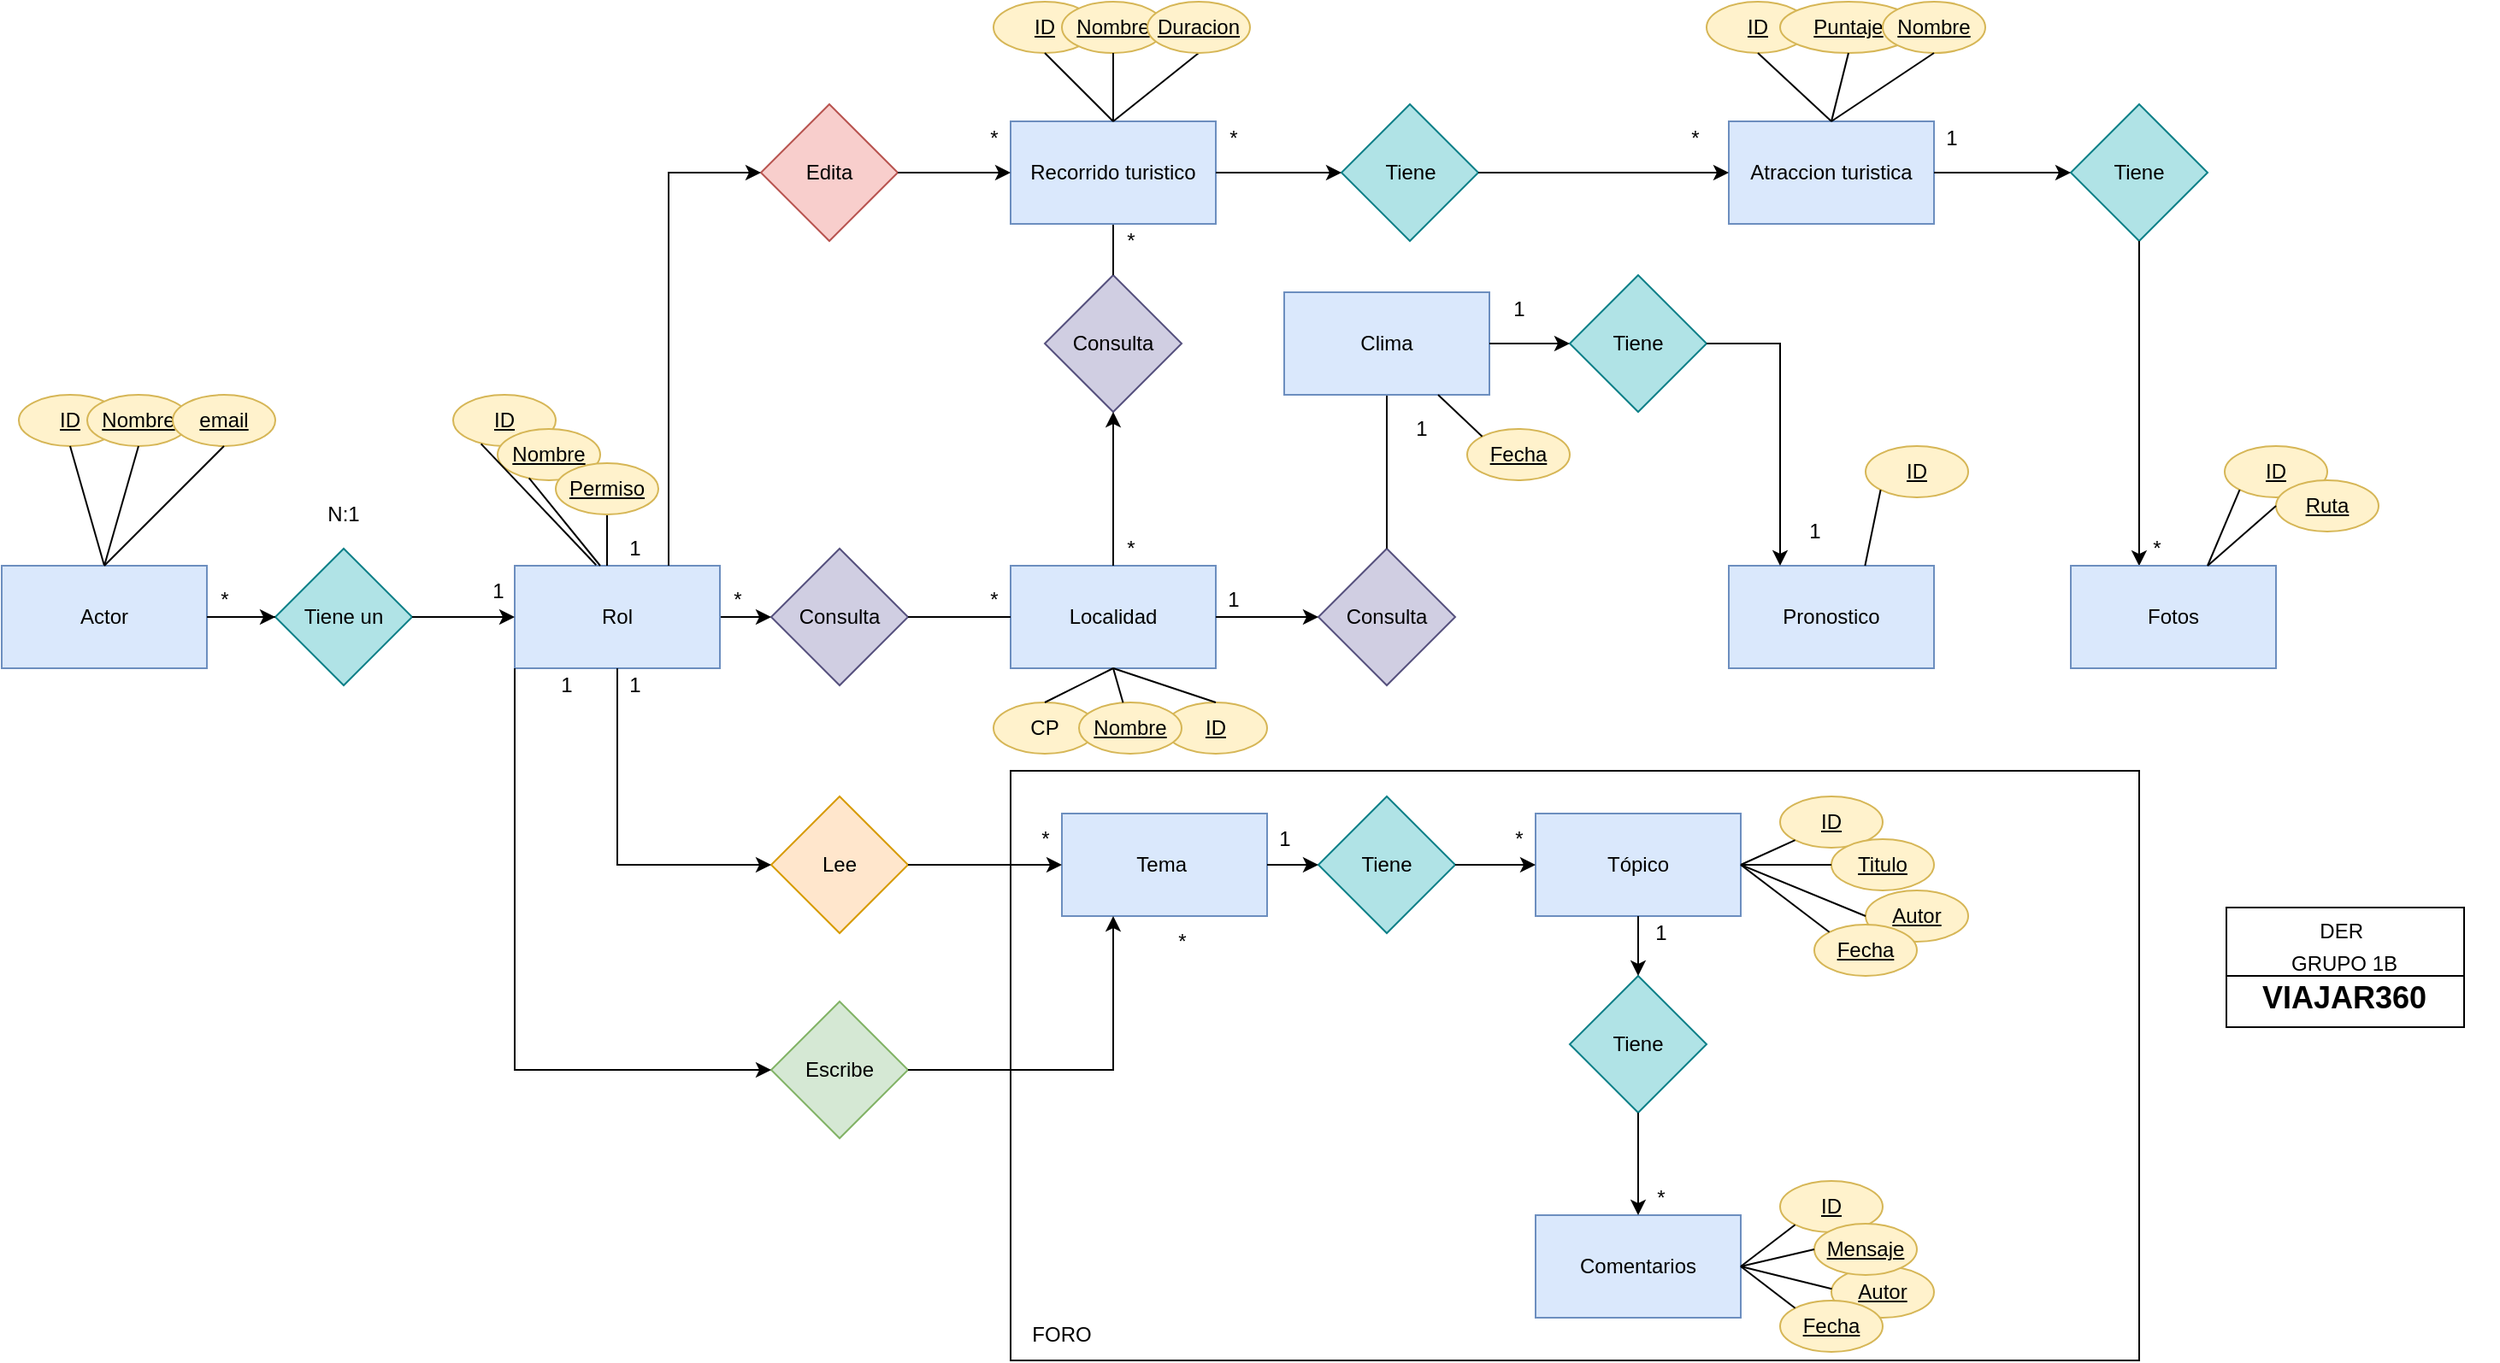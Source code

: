 <mxfile version="14.2.4" type="device"><diagram id="86EcQ5BP9vxSRsthsV8x" name="Page-1"><mxGraphModel dx="2374" dy="1134" grid="1" gridSize="10" guides="1" tooltips="1" connect="1" arrows="1" fold="1" page="1" pageScale="1" pageWidth="827" pageHeight="1169" math="0" shadow="0"><root><mxCell id="0"/><mxCell id="1" parent="0"/><mxCell id="mu56oPrA9GOBE_GaLdoB-29" value="CP" style="ellipse;whiteSpace=wrap;html=1;fillColor=#fff2cc;strokeColor=#d6b656;" vertex="1" parent="1"><mxGeometry x="610" y="470" width="60" height="30" as="geometry"/></mxCell><mxCell id="CW9kjy_8tyR05ECF4ScM-4" value="Localidad" style="rounded=0;whiteSpace=wrap;html=1;fillColor=#dae8fc;strokeColor=#6c8ebf;" parent="1" vertex="1"><mxGeometry x="620" y="390" width="120" height="60" as="geometry"/></mxCell><mxCell id="3Yz3_kqwqckPV9ul7JrI-4" value="Consulta" style="rhombus;whiteSpace=wrap;html=1;fillColor=#d0cee2;strokeColor=#56517e;" parent="1" vertex="1"><mxGeometry x="480" y="380" width="80" height="80" as="geometry"/></mxCell><mxCell id="3Yz3_kqwqckPV9ul7JrI-11" value="Consulta" style="rhombus;whiteSpace=wrap;html=1;fillColor=#d0cee2;strokeColor=#56517e;" parent="1" vertex="1"><mxGeometry x="640" y="220" width="80" height="80" as="geometry"/></mxCell><mxCell id="3Yz3_kqwqckPV9ul7JrI-62" style="edgeStyle=orthogonalEdgeStyle;rounded=0;orthogonalLoop=1;jettySize=auto;html=1;exitX=0.5;exitY=0;exitDx=0;exitDy=0;entryX=0.5;entryY=1;entryDx=0;entryDy=0;" parent="1" source="CW9kjy_8tyR05ECF4ScM-4" target="3Yz3_kqwqckPV9ul7JrI-11" edge="1"><mxGeometry x="30" y="120" as="geometry"/></mxCell><mxCell id="3Yz3_kqwqckPV9ul7JrI-12" value="Consulta" style="rhombus;whiteSpace=wrap;html=1;fillColor=#d0cee2;strokeColor=#56517e;" parent="1" vertex="1"><mxGeometry x="800" y="380" width="80" height="80" as="geometry"/></mxCell><mxCell id="3Yz3_kqwqckPV9ul7JrI-18" value="" style="endArrow=none;html=1;entryX=0.5;entryY=1;entryDx=0;entryDy=0;exitX=0.5;exitY=0;exitDx=0;exitDy=0;" parent="1" source="3Yz3_kqwqckPV9ul7JrI-11" target="Ur3DEaM6I8VgG-aV_CgL-1" edge="1"><mxGeometry x="30" y="120" width="50" height="50" as="geometry"><mxPoint x="550" y="250" as="sourcePoint"/><mxPoint x="600" y="200" as="targetPoint"/></mxGeometry></mxCell><mxCell id="3Yz3_kqwqckPV9ul7JrI-19" value="" style="endArrow=none;html=1;entryX=0.5;entryY=1;entryDx=0;entryDy=0;exitX=0.5;exitY=0;exitDx=0;exitDy=0;" parent="1" source="3Yz3_kqwqckPV9ul7JrI-12" target="CW9kjy_8tyR05ECF4ScM-2" edge="1"><mxGeometry x="30" y="120" width="50" height="50" as="geometry"><mxPoint x="790" y="270" as="sourcePoint"/><mxPoint x="840" y="220" as="targetPoint"/></mxGeometry></mxCell><mxCell id="3Yz3_kqwqckPV9ul7JrI-61" style="edgeStyle=orthogonalEdgeStyle;rounded=0;orthogonalLoop=1;jettySize=auto;html=1;exitX=1;exitY=0.5;exitDx=0;exitDy=0;entryX=0;entryY=0.5;entryDx=0;entryDy=0;" parent="1" source="CW9kjy_8tyR05ECF4ScM-4" target="3Yz3_kqwqckPV9ul7JrI-12" edge="1"><mxGeometry x="30" y="120" as="geometry"/></mxCell><mxCell id="3Yz3_kqwqckPV9ul7JrI-22" value="" style="endArrow=none;html=1;entryX=0;entryY=0.5;entryDx=0;entryDy=0;exitX=1;exitY=0.5;exitDx=0;exitDy=0;" parent="1" source="3Yz3_kqwqckPV9ul7JrI-4" target="CW9kjy_8tyR05ECF4ScM-4" edge="1"><mxGeometry x="30" y="120" width="50" height="50" as="geometry"><mxPoint x="580" y="370" as="sourcePoint"/><mxPoint x="630" y="320" as="targetPoint"/></mxGeometry></mxCell><mxCell id="3Yz3_kqwqckPV9ul7JrI-34" style="edgeStyle=orthogonalEdgeStyle;rounded=0;orthogonalLoop=1;jettySize=auto;html=1;entryX=0;entryY=0.5;entryDx=0;entryDy=0;" parent="1" source="3Yz3_kqwqckPV9ul7JrI-30" target="3Yz3_kqwqckPV9ul7JrI-4" edge="1"><mxGeometry x="30" y="120" as="geometry"/></mxCell><mxCell id="3Yz3_kqwqckPV9ul7JrI-36" value="Lee" style="rhombus;whiteSpace=wrap;html=1;fillColor=#ffe6cc;strokeColor=#d79b00;" parent="1" vertex="1"><mxGeometry x="480" y="525" width="80" height="80" as="geometry"/></mxCell><mxCell id="3Yz3_kqwqckPV9ul7JrI-39" value="Escribe" style="rhombus;whiteSpace=wrap;html=1;fillColor=#d5e8d4;strokeColor=#82b366;" parent="1" vertex="1"><mxGeometry x="480" y="645" width="80" height="80" as="geometry"/></mxCell><mxCell id="3Yz3_kqwqckPV9ul7JrI-43" value="Tiene" style="rhombus;whiteSpace=wrap;html=1;fillColor=#b0e3e6;strokeColor=#0e8088;" parent="1" vertex="1"><mxGeometry x="813.5" y="120" width="80" height="80" as="geometry"/></mxCell><mxCell id="3Yz3_kqwqckPV9ul7JrI-47" value="Tiene" style="rhombus;whiteSpace=wrap;html=1;fillColor=#b0e3e6;strokeColor=#0e8088;" parent="1" vertex="1"><mxGeometry x="947" y="220" width="80" height="80" as="geometry"/></mxCell><mxCell id="3Yz3_kqwqckPV9ul7JrI-51" value="Tiene" style="rhombus;whiteSpace=wrap;html=1;fillColor=#b0e3e6;strokeColor=#0e8088;" parent="1" vertex="1"><mxGeometry x="800" y="525" width="80" height="80" as="geometry"/></mxCell><mxCell id="3Yz3_kqwqckPV9ul7JrI-52" value="Tiene" style="rhombus;whiteSpace=wrap;html=1;fillColor=#b0e3e6;strokeColor=#0e8088;" parent="1" vertex="1"><mxGeometry x="947" y="630" width="80" height="80" as="geometry"/></mxCell><mxCell id="3Yz3_kqwqckPV9ul7JrI-59" value="&lt;u&gt;ID&lt;/u&gt;" style="ellipse;whiteSpace=wrap;html=1;fillColor=#fff2cc;strokeColor=#d6b656;" parent="1" vertex="1"><mxGeometry x="40" y="290" width="60" height="30" as="geometry"/></mxCell><mxCell id="3Yz3_kqwqckPV9ul7JrI-69" value="*" style="text;html=1;align=center;verticalAlign=middle;resizable=0;points=[];autosize=1;" parent="1" vertex="1"><mxGeometry x="600" y="400" width="20" height="20" as="geometry"/></mxCell><mxCell id="3Yz3_kqwqckPV9ul7JrI-79" value="1" style="text;html=1;align=center;verticalAlign=middle;resizable=0;points=[];autosize=1;" parent="1" vertex="1"><mxGeometry x="740" y="400" width="20" height="20" as="geometry"/></mxCell><mxCell id="3Yz3_kqwqckPV9ul7JrI-83" value="*" style="text;html=1;align=center;verticalAlign=middle;resizable=0;points=[];autosize=1;" parent="1" vertex="1"><mxGeometry x="680" y="370" width="20" height="20" as="geometry"/></mxCell><mxCell id="4lgMsZDVUdZ11g3GKiUv-1" value="Edita" style="rhombus;whiteSpace=wrap;html=1;fillColor=#f8cecc;strokeColor=#b85450;" parent="1" vertex="1"><mxGeometry x="474" y="120" width="80" height="80" as="geometry"/></mxCell><mxCell id="4lgMsZDVUdZ11g3GKiUv-6" value="Tiene" style="rhombus;whiteSpace=wrap;html=1;fillColor=#b0e3e6;strokeColor=#0e8088;" parent="1" vertex="1"><mxGeometry x="1240" y="120" width="80" height="80" as="geometry"/></mxCell><mxCell id="4lgMsZDVUdZ11g3GKiUv-9" style="edgeStyle=orthogonalEdgeStyle;rounded=0;orthogonalLoop=1;jettySize=auto;html=1;entryX=0.333;entryY=0.002;entryDx=0;entryDy=0;entryPerimeter=0;" parent="1" source="4lgMsZDVUdZ11g3GKiUv-6" target="4lgMsZDVUdZ11g3GKiUv-8" edge="1"><mxGeometry x="1410" y="250" as="geometry"><Array as="points"/></mxGeometry></mxCell><mxCell id="4lgMsZDVUdZ11g3GKiUv-18" value="" style="endArrow=none;html=1;exitX=0.5;exitY=0;exitDx=0;exitDy=0;entryX=0.5;entryY=1;entryDx=0;entryDy=0;" parent="1" source="CW9kjy_8tyR05ECF4ScM-3" target="3Yz3_kqwqckPV9ul7JrI-59" edge="1"><mxGeometry x="30" y="120" width="50" height="50" as="geometry"><mxPoint x="640" y="520" as="sourcePoint"/><mxPoint x="130" y="340" as="targetPoint"/></mxGeometry></mxCell><mxCell id="4lgMsZDVUdZ11g3GKiUv-22" value="" style="group" parent="1" vertex="1" connectable="0"><mxGeometry x="1010" y="130" width="170" height="60" as="geometry"/></mxCell><mxCell id="3Yz3_kqwqckPV9ul7JrI-42" value="Atraccion turistica" style="whiteSpace=wrap;html=1;fillColor=#dae8fc;strokeColor=#6c8ebf;" parent="4lgMsZDVUdZ11g3GKiUv-22" vertex="1"><mxGeometry x="30" width="120" height="60" as="geometry"/></mxCell><mxCell id="3Yz3_kqwqckPV9ul7JrI-80" value="*" style="text;html=1;align=center;verticalAlign=middle;resizable=0;points=[];autosize=1;" parent="4lgMsZDVUdZ11g3GKiUv-22" vertex="1"><mxGeometry width="20" height="20" as="geometry"/></mxCell><mxCell id="4lgMsZDVUdZ11g3GKiUv-10" value="1" style="text;html=1;align=center;verticalAlign=middle;resizable=0;points=[];autosize=1;" parent="4lgMsZDVUdZ11g3GKiUv-22" vertex="1"><mxGeometry x="150" width="20" height="20" as="geometry"/></mxCell><mxCell id="3Yz3_kqwqckPV9ul7JrI-45" style="edgeStyle=orthogonalEdgeStyle;rounded=0;orthogonalLoop=1;jettySize=auto;html=1;exitX=1;exitY=0.5;exitDx=0;exitDy=0;" parent="1" source="3Yz3_kqwqckPV9ul7JrI-43" target="3Yz3_kqwqckPV9ul7JrI-42" edge="1"><mxGeometry x="30" y="120" as="geometry"/></mxCell><mxCell id="4lgMsZDVUdZ11g3GKiUv-7" style="edgeStyle=orthogonalEdgeStyle;rounded=0;orthogonalLoop=1;jettySize=auto;html=1;exitX=1;exitY=0.5;exitDx=0;exitDy=0;" parent="1" source="3Yz3_kqwqckPV9ul7JrI-42" target="4lgMsZDVUdZ11g3GKiUv-6" edge="1"><mxGeometry x="30" y="120" as="geometry"/></mxCell><mxCell id="4lgMsZDVUdZ11g3GKiUv-23" value="" style="group" parent="1" vertex="1" connectable="0"><mxGeometry x="1240" y="360" width="120" height="90" as="geometry"/></mxCell><mxCell id="4lgMsZDVUdZ11g3GKiUv-8" value="Fotos" style="whiteSpace=wrap;html=1;fillColor=#dae8fc;strokeColor=#6c8ebf;" parent="4lgMsZDVUdZ11g3GKiUv-23" vertex="1"><mxGeometry y="30" width="120" height="60" as="geometry"/></mxCell><mxCell id="4lgMsZDVUdZ11g3GKiUv-11" value="*" style="text;html=1;align=center;verticalAlign=middle;resizable=0;points=[];autosize=1;" parent="4lgMsZDVUdZ11g3GKiUv-23" vertex="1"><mxGeometry x="40" y="10" width="20" height="20" as="geometry"/></mxCell><mxCell id="4lgMsZDVUdZ11g3GKiUv-24" value="" style="group" parent="1" vertex="1" connectable="0"><mxGeometry x="1040" y="360" width="120" height="90" as="geometry"/></mxCell><mxCell id="3Yz3_kqwqckPV9ul7JrI-46" value="Pronostico" style="whiteSpace=wrap;html=1;fillColor=#dae8fc;strokeColor=#6c8ebf;" parent="4lgMsZDVUdZ11g3GKiUv-24" vertex="1"><mxGeometry y="30" width="120" height="60" as="geometry"/></mxCell><mxCell id="3Yz3_kqwqckPV9ul7JrI-84" value="1" style="text;html=1;align=center;verticalAlign=middle;resizable=0;points=[];autosize=1;" parent="4lgMsZDVUdZ11g3GKiUv-24" vertex="1"><mxGeometry x="40" width="20" height="20" as="geometry"/></mxCell><mxCell id="3Yz3_kqwqckPV9ul7JrI-49" style="edgeStyle=orthogonalEdgeStyle;rounded=0;orthogonalLoop=1;jettySize=auto;html=1;exitX=1;exitY=0.5;exitDx=0;exitDy=0;" parent="1" source="3Yz3_kqwqckPV9ul7JrI-47" target="3Yz3_kqwqckPV9ul7JrI-46" edge="1"><mxGeometry x="30" y="120" as="geometry"><Array as="points"><mxPoint x="1070" y="260"/></Array></mxGeometry></mxCell><mxCell id="4lgMsZDVUdZ11g3GKiUv-25" value="" style="group" parent="1" vertex="1" connectable="0"><mxGeometry x="780" y="230" width="147" height="90" as="geometry"/></mxCell><mxCell id="CW9kjy_8tyR05ECF4ScM-2" value="Clima&lt;br&gt;" style="rounded=0;whiteSpace=wrap;html=1;fillColor=#dae8fc;strokeColor=#6c8ebf;" parent="4lgMsZDVUdZ11g3GKiUv-25" vertex="1"><mxGeometry width="120" height="60" as="geometry"/></mxCell><mxCell id="3Yz3_kqwqckPV9ul7JrI-78" value="1" style="text;html=1;align=center;verticalAlign=middle;resizable=0;points=[];autosize=1;" parent="4lgMsZDVUdZ11g3GKiUv-25" vertex="1"><mxGeometry x="70" y="70" width="20" height="20" as="geometry"/></mxCell><mxCell id="3Yz3_kqwqckPV9ul7JrI-85" value="1" style="text;html=1;align=center;verticalAlign=middle;resizable=0;points=[];autosize=1;" parent="4lgMsZDVUdZ11g3GKiUv-25" vertex="1"><mxGeometry x="127" width="20" height="20" as="geometry"/></mxCell><mxCell id="3Yz3_kqwqckPV9ul7JrI-48" style="edgeStyle=orthogonalEdgeStyle;rounded=0;orthogonalLoop=1;jettySize=auto;html=1;entryX=0;entryY=0.5;entryDx=0;entryDy=0;" parent="1" source="CW9kjy_8tyR05ECF4ScM-2" target="3Yz3_kqwqckPV9ul7JrI-47" edge="1"><mxGeometry x="30" y="120" as="geometry"/></mxCell><mxCell id="4lgMsZDVUdZ11g3GKiUv-26" value="" style="group" parent="1" vertex="1" connectable="0"><mxGeometry x="600" y="130" width="160" height="80" as="geometry"/></mxCell><mxCell id="Ur3DEaM6I8VgG-aV_CgL-1" value="Recorrido turistico" style="whiteSpace=wrap;html=1;fillColor=#dae8fc;strokeColor=#6c8ebf;" parent="4lgMsZDVUdZ11g3GKiUv-26" vertex="1"><mxGeometry x="20" width="120" height="60" as="geometry"/></mxCell><mxCell id="3Yz3_kqwqckPV9ul7JrI-81" value="*" style="text;html=1;align=center;verticalAlign=middle;resizable=0;points=[];autosize=1;" parent="4lgMsZDVUdZ11g3GKiUv-26" vertex="1"><mxGeometry x="140" width="20" height="20" as="geometry"/></mxCell><mxCell id="3Yz3_kqwqckPV9ul7JrI-82" value="*" style="text;html=1;align=center;verticalAlign=middle;resizable=0;points=[];autosize=1;" parent="4lgMsZDVUdZ11g3GKiUv-26" vertex="1"><mxGeometry x="80" y="60" width="20" height="20" as="geometry"/></mxCell><mxCell id="4lgMsZDVUdZ11g3GKiUv-5" value="*" style="text;html=1;align=center;verticalAlign=middle;resizable=0;points=[];autosize=1;" parent="4lgMsZDVUdZ11g3GKiUv-26" vertex="1"><mxGeometry width="20" height="20" as="geometry"/></mxCell><mxCell id="3Yz3_kqwqckPV9ul7JrI-44" style="edgeStyle=orthogonalEdgeStyle;rounded=0;orthogonalLoop=1;jettySize=auto;html=1;exitX=1;exitY=0.5;exitDx=0;exitDy=0;entryX=0;entryY=0.5;entryDx=0;entryDy=0;" parent="1" source="Ur3DEaM6I8VgG-aV_CgL-1" target="3Yz3_kqwqckPV9ul7JrI-43" edge="1"><mxGeometry x="30" y="120" as="geometry"/></mxCell><mxCell id="4lgMsZDVUdZ11g3GKiUv-3" style="edgeStyle=orthogonalEdgeStyle;rounded=0;orthogonalLoop=1;jettySize=auto;html=1;exitX=1;exitY=0.5;exitDx=0;exitDy=0;entryX=0;entryY=0.5;entryDx=0;entryDy=0;" parent="1" source="4lgMsZDVUdZ11g3GKiUv-1" target="Ur3DEaM6I8VgG-aV_CgL-1" edge="1"><mxGeometry x="30" y="120" as="geometry"/></mxCell><mxCell id="4lgMsZDVUdZ11g3GKiUv-27" value="" style="group" parent="1" vertex="1" connectable="0"><mxGeometry x="630" y="535" width="650" height="320" as="geometry"/></mxCell><mxCell id="mu56oPrA9GOBE_GaLdoB-26" value="" style="rounded=0;whiteSpace=wrap;html=1;fillColor=none;shadow=0;" vertex="1" parent="4lgMsZDVUdZ11g3GKiUv-27"><mxGeometry x="-10" y="-25" width="660" height="345" as="geometry"/></mxCell><mxCell id="3Yz3_kqwqckPV9ul7JrI-35" value="Tema&amp;nbsp;" style="whiteSpace=wrap;html=1;fillColor=#dae8fc;strokeColor=#6c8ebf;" parent="4lgMsZDVUdZ11g3GKiUv-27" vertex="1"><mxGeometry x="20" width="120" height="60" as="geometry"/></mxCell><mxCell id="3Yz3_kqwqckPV9ul7JrI-72" value="*" style="text;html=1;align=center;verticalAlign=middle;resizable=0;points=[];autosize=1;" parent="4lgMsZDVUdZ11g3GKiUv-27" vertex="1"><mxGeometry x="80" y="65" width="20" height="20" as="geometry"/></mxCell><mxCell id="3Yz3_kqwqckPV9ul7JrI-73" value="*" style="text;html=1;align=center;verticalAlign=middle;resizable=0;points=[];autosize=1;" parent="4lgMsZDVUdZ11g3GKiUv-27" vertex="1"><mxGeometry y="5" width="20" height="20" as="geometry"/></mxCell><mxCell id="3Yz3_kqwqckPV9ul7JrI-77" value="1" style="text;html=1;align=center;verticalAlign=middle;resizable=0;points=[];autosize=1;" parent="4lgMsZDVUdZ11g3GKiUv-27" vertex="1"><mxGeometry x="140" y="5" width="20" height="20" as="geometry"/></mxCell><mxCell id="mu56oPrA9GOBE_GaLdoB-27" value="FORO" style="text;html=1;strokeColor=none;fillColor=none;align=center;verticalAlign=middle;whiteSpace=wrap;rounded=0;" vertex="1" parent="4lgMsZDVUdZ11g3GKiUv-27"><mxGeometry y="295" width="40" height="20" as="geometry"/></mxCell><mxCell id="mu56oPrA9GOBE_GaLdoB-41" value="&lt;u&gt;Autor&lt;/u&gt;" style="ellipse;whiteSpace=wrap;html=1;fillColor=#fff2cc;strokeColor=#d6b656;" vertex="1" parent="4lgMsZDVUdZ11g3GKiUv-27"><mxGeometry x="490" y="45" width="60" height="30" as="geometry"/></mxCell><mxCell id="mu56oPrA9GOBE_GaLdoB-42" value="&lt;u&gt;Autor&lt;/u&gt;" style="ellipse;whiteSpace=wrap;html=1;fillColor=#fff2cc;strokeColor=#d6b656;" vertex="1" parent="4lgMsZDVUdZ11g3GKiUv-27"><mxGeometry x="470" y="265" width="60" height="30" as="geometry"/></mxCell><mxCell id="mu56oPrA9GOBE_GaLdoB-43" value="&lt;u&gt;Fecha&lt;/u&gt;" style="ellipse;whiteSpace=wrap;html=1;fillColor=#fff2cc;strokeColor=#d6b656;" vertex="1" parent="4lgMsZDVUdZ11g3GKiUv-27"><mxGeometry x="460" y="65" width="60" height="30" as="geometry"/></mxCell><mxCell id="mu56oPrA9GOBE_GaLdoB-44" value="&lt;u&gt;Fecha&lt;/u&gt;" style="ellipse;whiteSpace=wrap;html=1;fillColor=#fff2cc;strokeColor=#d6b656;" vertex="1" parent="4lgMsZDVUdZ11g3GKiUv-27"><mxGeometry x="440" y="285" width="60" height="30" as="geometry"/></mxCell><mxCell id="3Yz3_kqwqckPV9ul7JrI-38" style="edgeStyle=orthogonalEdgeStyle;rounded=0;orthogonalLoop=1;jettySize=auto;html=1;exitX=1;exitY=0.5;exitDx=0;exitDy=0;entryX=0;entryY=0.5;entryDx=0;entryDy=0;" parent="1" source="3Yz3_kqwqckPV9ul7JrI-36" target="3Yz3_kqwqckPV9ul7JrI-35" edge="1"><mxGeometry x="30" y="120" as="geometry"/></mxCell><mxCell id="3Yz3_kqwqckPV9ul7JrI-41" style="edgeStyle=orthogonalEdgeStyle;rounded=0;orthogonalLoop=1;jettySize=auto;html=1;exitX=1;exitY=0.5;exitDx=0;exitDy=0;" parent="1" source="3Yz3_kqwqckPV9ul7JrI-39" target="3Yz3_kqwqckPV9ul7JrI-35" edge="1"><mxGeometry x="30" y="120" as="geometry"><mxPoint x="560" y="800" as="sourcePoint"/><Array as="points"><mxPoint x="680" y="685"/></Array></mxGeometry></mxCell><mxCell id="3Yz3_kqwqckPV9ul7JrI-54" style="edgeStyle=orthogonalEdgeStyle;rounded=0;orthogonalLoop=1;jettySize=auto;html=1;exitX=1;exitY=0.5;exitDx=0;exitDy=0;" parent="1" source="3Yz3_kqwqckPV9ul7JrI-35" target="3Yz3_kqwqckPV9ul7JrI-51" edge="1"><mxGeometry x="30" y="120" as="geometry"/></mxCell><mxCell id="4lgMsZDVUdZ11g3GKiUv-28" value="" style="group" parent="1" vertex="1" connectable="0"><mxGeometry x="310" y="370" width="160" height="100" as="geometry"/></mxCell><mxCell id="3Yz3_kqwqckPV9ul7JrI-30" value="Rol" style="whiteSpace=wrap;html=1;fillColor=#dae8fc;strokeColor=#6c8ebf;" parent="4lgMsZDVUdZ11g3GKiUv-28" vertex="1"><mxGeometry x="20" y="20" width="120" height="60" as="geometry"/></mxCell><mxCell id="3Yz3_kqwqckPV9ul7JrI-67" value="1" style="text;html=1;align=center;verticalAlign=middle;resizable=0;points=[];autosize=1;" parent="4lgMsZDVUdZ11g3GKiUv-28" vertex="1"><mxGeometry y="25" width="20" height="20" as="geometry"/></mxCell><mxCell id="3Yz3_kqwqckPV9ul7JrI-68" value="*" style="text;html=1;align=center;verticalAlign=middle;resizable=0;points=[];autosize=1;" parent="4lgMsZDVUdZ11g3GKiUv-28" vertex="1"><mxGeometry x="140" y="30" width="20" height="20" as="geometry"/></mxCell><mxCell id="3Yz3_kqwqckPV9ul7JrI-70" value="1" style="text;html=1;align=center;verticalAlign=middle;resizable=0;points=[];autosize=1;" parent="4lgMsZDVUdZ11g3GKiUv-28" vertex="1"><mxGeometry x="80" y="80" width="20" height="20" as="geometry"/></mxCell><mxCell id="3Yz3_kqwqckPV9ul7JrI-71" value="1" style="text;html=1;align=center;verticalAlign=middle;resizable=0;points=[];autosize=1;" parent="4lgMsZDVUdZ11g3GKiUv-28" vertex="1"><mxGeometry x="40" y="80" width="20" height="20" as="geometry"/></mxCell><mxCell id="4lgMsZDVUdZ11g3GKiUv-4" value="1" style="text;html=1;align=center;verticalAlign=middle;resizable=0;points=[];autosize=1;" parent="4lgMsZDVUdZ11g3GKiUv-28" vertex="1"><mxGeometry x="80" width="20" height="20" as="geometry"/></mxCell><mxCell id="mu56oPrA9GOBE_GaLdoB-30" value="" style="endArrow=none;html=1;entryX=0.5;entryY=1;entryDx=0;entryDy=0;" edge="1" parent="4lgMsZDVUdZ11g3GKiUv-28" target="mu56oPrA9GOBE_GaLdoB-21"><mxGeometry width="50" height="50" relative="1" as="geometry"><mxPoint x="74" y="20" as="sourcePoint"/><mxPoint x="10" y="-20" as="targetPoint"/></mxGeometry></mxCell><mxCell id="4lgMsZDVUdZ11g3GKiUv-15" style="edgeStyle=orthogonalEdgeStyle;rounded=0;orthogonalLoop=1;jettySize=auto;html=1;exitX=0.5;exitY=1;exitDx=0;exitDy=0;entryX=0;entryY=0.5;entryDx=0;entryDy=0;" parent="1" source="3Yz3_kqwqckPV9ul7JrI-30" target="3Yz3_kqwqckPV9ul7JrI-36" edge="1"><mxGeometry x="30" y="120" as="geometry"/></mxCell><mxCell id="3Yz3_kqwqckPV9ul7JrI-40" style="edgeStyle=orthogonalEdgeStyle;rounded=0;orthogonalLoop=1;jettySize=auto;html=1;entryX=0;entryY=0.5;entryDx=0;entryDy=0;" parent="1" source="3Yz3_kqwqckPV9ul7JrI-30" target="3Yz3_kqwqckPV9ul7JrI-39" edge="1"><mxGeometry x="30" y="120" as="geometry"><Array as="points"><mxPoint x="330" y="685"/></Array></mxGeometry></mxCell><mxCell id="4lgMsZDVUdZ11g3GKiUv-2" style="edgeStyle=orthogonalEdgeStyle;rounded=0;orthogonalLoop=1;jettySize=auto;html=1;entryX=0;entryY=0.5;entryDx=0;entryDy=0;" parent="1" target="4lgMsZDVUdZ11g3GKiUv-1" edge="1"><mxGeometry x="30" y="120" as="geometry"><mxPoint x="420" y="390" as="sourcePoint"/><Array as="points"><mxPoint x="420" y="160"/></Array></mxGeometry></mxCell><mxCell id="4lgMsZDVUdZ11g3GKiUv-30" value="" style="group" parent="1" vertex="1" connectable="0"><mxGeometry x="30" y="390" width="140" height="60" as="geometry"/></mxCell><mxCell id="CW9kjy_8tyR05ECF4ScM-3" value="Actor" style="rounded=0;whiteSpace=wrap;html=1;fillColor=#dae8fc;strokeColor=#6c8ebf;" parent="4lgMsZDVUdZ11g3GKiUv-30" vertex="1"><mxGeometry width="120" height="60" as="geometry"/></mxCell><mxCell id="3Yz3_kqwqckPV9ul7JrI-66" value="*" style="text;html=1;align=center;verticalAlign=middle;resizable=0;points=[];autosize=1;" parent="4lgMsZDVUdZ11g3GKiUv-30" vertex="1"><mxGeometry x="120" y="10" width="20" height="20" as="geometry"/></mxCell><mxCell id="4lgMsZDVUdZ11g3GKiUv-31" value="" style="group" parent="1" vertex="1" connectable="0"><mxGeometry x="190" y="350" width="80" height="110" as="geometry"/></mxCell><mxCell id="3Yz3_kqwqckPV9ul7JrI-32" value="Tiene un" style="rhombus;whiteSpace=wrap;html=1;fillColor=#b0e3e6;strokeColor=#0e8088;" parent="4lgMsZDVUdZ11g3GKiUv-31" vertex="1"><mxGeometry y="30" width="80" height="80" as="geometry"/></mxCell><mxCell id="3Yz3_kqwqckPV9ul7JrI-65" value="N:1" style="text;html=1;strokeColor=none;fillColor=none;align=center;verticalAlign=middle;whiteSpace=wrap;rounded=0;" parent="4lgMsZDVUdZ11g3GKiUv-31" vertex="1"><mxGeometry x="20" width="40" height="20" as="geometry"/></mxCell><mxCell id="3Yz3_kqwqckPV9ul7JrI-33" style="edgeStyle=orthogonalEdgeStyle;rounded=0;orthogonalLoop=1;jettySize=auto;html=1;entryX=0;entryY=0.5;entryDx=0;entryDy=0;" parent="1" source="3Yz3_kqwqckPV9ul7JrI-32" target="3Yz3_kqwqckPV9ul7JrI-30" edge="1"><mxGeometry x="30" y="120" as="geometry"/></mxCell><mxCell id="4lgMsZDVUdZ11g3GKiUv-29" value="" style="edgeStyle=none;rounded=0;orthogonalLoop=1;jettySize=auto;html=1;" parent="1" source="CW9kjy_8tyR05ECF4ScM-3" target="3Yz3_kqwqckPV9ul7JrI-32" edge="1"><mxGeometry x="30" y="120" as="geometry"/></mxCell><mxCell id="3Yz3_kqwqckPV9ul7JrI-21" value="" style="endArrow=none;html=1;exitX=0;exitY=0.5;exitDx=0;exitDy=0;entryX=1;entryY=0.5;entryDx=0;entryDy=0;edgeStyle=orthogonalEdgeStyle;" parent="1" source="3Yz3_kqwqckPV9ul7JrI-32" target="CW9kjy_8tyR05ECF4ScM-3" edge="1"><mxGeometry x="30" y="120" width="50" height="50" as="geometry"><mxPoint x="570" y="360" as="sourcePoint"/><mxPoint x="620" y="310" as="targetPoint"/></mxGeometry></mxCell><mxCell id="4lgMsZDVUdZ11g3GKiUv-32" value="" style="group" parent="1" vertex="1" connectable="0"><mxGeometry x="907" y="535" width="140" height="80" as="geometry"/></mxCell><mxCell id="3Yz3_kqwqckPV9ul7JrI-50" value="Tópico" style="whiteSpace=wrap;html=1;fillColor=#dae8fc;strokeColor=#6c8ebf;" parent="4lgMsZDVUdZ11g3GKiUv-32" vertex="1"><mxGeometry x="20" width="120" height="60" as="geometry"/></mxCell><mxCell id="3Yz3_kqwqckPV9ul7JrI-75" value="1" style="text;html=1;align=center;verticalAlign=middle;resizable=0;points=[];autosize=1;" parent="4lgMsZDVUdZ11g3GKiUv-32" vertex="1"><mxGeometry x="83" y="60" width="20" height="20" as="geometry"/></mxCell><mxCell id="3Yz3_kqwqckPV9ul7JrI-76" value="*" style="text;html=1;align=center;verticalAlign=middle;resizable=0;points=[];autosize=1;" parent="4lgMsZDVUdZ11g3GKiUv-32" vertex="1"><mxGeometry y="5" width="20" height="20" as="geometry"/></mxCell><mxCell id="3Yz3_kqwqckPV9ul7JrI-55" style="edgeStyle=orthogonalEdgeStyle;rounded=0;orthogonalLoop=1;jettySize=auto;html=1;exitX=1;exitY=0.5;exitDx=0;exitDy=0;" parent="1" source="3Yz3_kqwqckPV9ul7JrI-51" target="3Yz3_kqwqckPV9ul7JrI-50" edge="1"><mxGeometry x="30" y="120" as="geometry"/></mxCell><mxCell id="3Yz3_kqwqckPV9ul7JrI-56" style="edgeStyle=orthogonalEdgeStyle;rounded=0;orthogonalLoop=1;jettySize=auto;html=1;entryX=0.5;entryY=0;entryDx=0;entryDy=0;" parent="1" source="3Yz3_kqwqckPV9ul7JrI-50" target="3Yz3_kqwqckPV9ul7JrI-52" edge="1"><mxGeometry x="30" y="120" as="geometry"/></mxCell><mxCell id="4lgMsZDVUdZ11g3GKiUv-34" value="" style="group" parent="1" vertex="1" connectable="0"><mxGeometry x="927" y="750" width="120" height="80" as="geometry"/></mxCell><mxCell id="3Yz3_kqwqckPV9ul7JrI-53" value="Comentarios" style="whiteSpace=wrap;html=1;fillColor=#dae8fc;strokeColor=#6c8ebf;" parent="4lgMsZDVUdZ11g3GKiUv-34" vertex="1"><mxGeometry y="20" width="120" height="60" as="geometry"/></mxCell><mxCell id="4lgMsZDVUdZ11g3GKiUv-33" value="" style="edgeStyle=none;rounded=0;orthogonalLoop=1;jettySize=auto;html=1;" parent="4lgMsZDVUdZ11g3GKiUv-34" source="3Yz3_kqwqckPV9ul7JrI-74" target="3Yz3_kqwqckPV9ul7JrI-53" edge="1"><mxGeometry relative="1" as="geometry"/></mxCell><mxCell id="3Yz3_kqwqckPV9ul7JrI-74" value="*" style="text;html=1;align=center;verticalAlign=middle;resizable=0;points=[];autosize=1;" parent="4lgMsZDVUdZ11g3GKiUv-34" vertex="1"><mxGeometry x="63" width="20" height="20" as="geometry"/></mxCell><mxCell id="3Yz3_kqwqckPV9ul7JrI-57" style="edgeStyle=orthogonalEdgeStyle;rounded=0;orthogonalLoop=1;jettySize=auto;html=1;exitX=0.5;exitY=1;exitDx=0;exitDy=0;" parent="1" source="3Yz3_kqwqckPV9ul7JrI-52" target="3Yz3_kqwqckPV9ul7JrI-53" edge="1"><mxGeometry x="30" y="120" as="geometry"/></mxCell><mxCell id="4lgMsZDVUdZ11g3GKiUv-42" value="" style="group" parent="1" vertex="1" connectable="0"><mxGeometry x="1310" y="580" width="180" height="90" as="geometry"/></mxCell><mxCell id="4lgMsZDVUdZ11g3GKiUv-37" value="DER&amp;nbsp;&lt;br&gt;GRUPO 1B&lt;b style=&quot;font-size: 18px&quot;&gt;&lt;br&gt;VIAJAR360&lt;/b&gt;" style="text;html=1;strokeColor=none;fillColor=none;align=center;verticalAlign=middle;whiteSpace=wrap;rounded=0;" parent="4lgMsZDVUdZ11g3GKiUv-42" vertex="1"><mxGeometry width="180" height="90" as="geometry"/></mxCell><mxCell id="4lgMsZDVUdZ11g3GKiUv-40" value="" style="rounded=0;whiteSpace=wrap;html=1;fillColor=none;" parent="4lgMsZDVUdZ11g3GKiUv-42" vertex="1"><mxGeometry x="21" y="50" width="139" height="30" as="geometry"/></mxCell><mxCell id="4lgMsZDVUdZ11g3GKiUv-41" value="" style="rounded=0;whiteSpace=wrap;html=1;fillColor=none;" parent="4lgMsZDVUdZ11g3GKiUv-42" vertex="1"><mxGeometry x="21" y="10" width="139" height="40" as="geometry"/></mxCell><mxCell id="mu56oPrA9GOBE_GaLdoB-1" value="&lt;u&gt;ID&lt;/u&gt;" style="ellipse;whiteSpace=wrap;html=1;fillColor=#fff2cc;strokeColor=#d6b656;" vertex="1" parent="1"><mxGeometry x="294" y="290" width="60" height="30" as="geometry"/></mxCell><mxCell id="mu56oPrA9GOBE_GaLdoB-2" value="&lt;u&gt;ID&lt;/u&gt;" style="ellipse;whiteSpace=wrap;html=1;fillColor=#fff2cc;strokeColor=#d6b656;" vertex="1" parent="1"><mxGeometry x="1027" y="60" width="60" height="30" as="geometry"/></mxCell><mxCell id="mu56oPrA9GOBE_GaLdoB-3" value="&lt;u&gt;ID&lt;/u&gt;" style="ellipse;whiteSpace=wrap;html=1;fillColor=#fff2cc;strokeColor=#d6b656;" vertex="1" parent="1"><mxGeometry x="610" y="60" width="60" height="30" as="geometry"/></mxCell><mxCell id="mu56oPrA9GOBE_GaLdoB-5" value="&lt;u&gt;ID&lt;/u&gt;" style="ellipse;whiteSpace=wrap;html=1;fillColor=#fff2cc;strokeColor=#d6b656;" vertex="1" parent="1"><mxGeometry x="1120" y="320" width="60" height="30" as="geometry"/></mxCell><mxCell id="mu56oPrA9GOBE_GaLdoB-6" value="&lt;u&gt;ID&lt;/u&gt;" style="ellipse;whiteSpace=wrap;html=1;fillColor=#fff2cc;strokeColor=#d6b656;" vertex="1" parent="1"><mxGeometry x="1330" y="320" width="60" height="30" as="geometry"/></mxCell><mxCell id="mu56oPrA9GOBE_GaLdoB-7" value="&lt;u&gt;ID&lt;/u&gt;" style="ellipse;whiteSpace=wrap;html=1;fillColor=#fff2cc;strokeColor=#d6b656;" vertex="1" parent="1"><mxGeometry x="710" y="470" width="60" height="30" as="geometry"/></mxCell><mxCell id="mu56oPrA9GOBE_GaLdoB-8" value="&lt;u&gt;ID&lt;/u&gt;" style="ellipse;whiteSpace=wrap;html=1;fillColor=#fff2cc;strokeColor=#d6b656;" vertex="1" parent="1"><mxGeometry x="1070" y="525" width="60" height="30" as="geometry"/></mxCell><mxCell id="mu56oPrA9GOBE_GaLdoB-9" value="&lt;u&gt;ID&lt;/u&gt;" style="ellipse;whiteSpace=wrap;html=1;fillColor=#fff2cc;strokeColor=#d6b656;" vertex="1" parent="1"><mxGeometry x="1070" y="750" width="60" height="30" as="geometry"/></mxCell><mxCell id="mu56oPrA9GOBE_GaLdoB-10" value="&lt;u&gt;Nombre&lt;/u&gt;" style="ellipse;whiteSpace=wrap;html=1;fillColor=#fff2cc;strokeColor=#d6b656;" vertex="1" parent="1"><mxGeometry x="80" y="290" width="60" height="30" as="geometry"/></mxCell><mxCell id="mu56oPrA9GOBE_GaLdoB-12" value="&lt;u&gt;email&lt;br&gt;&lt;/u&gt;" style="ellipse;whiteSpace=wrap;html=1;fillColor=#fff2cc;strokeColor=#d6b656;" vertex="1" parent="1"><mxGeometry x="130" y="290" width="60" height="30" as="geometry"/></mxCell><mxCell id="mu56oPrA9GOBE_GaLdoB-13" value="&lt;u&gt;Nombre&lt;/u&gt;" style="ellipse;whiteSpace=wrap;html=1;fillColor=#fff2cc;strokeColor=#d6b656;" vertex="1" parent="1"><mxGeometry x="320" y="310" width="60" height="30" as="geometry"/></mxCell><mxCell id="mu56oPrA9GOBE_GaLdoB-17" value="" style="endArrow=none;html=1;entryX=0.5;entryY=1;entryDx=0;entryDy=0;" edge="1" parent="1" target="mu56oPrA9GOBE_GaLdoB-10"><mxGeometry width="50" height="50" relative="1" as="geometry"><mxPoint x="90" y="390" as="sourcePoint"/><mxPoint x="170" y="330" as="targetPoint"/></mxGeometry></mxCell><mxCell id="mu56oPrA9GOBE_GaLdoB-18" value="" style="endArrow=none;html=1;entryX=0.5;entryY=1;entryDx=0;entryDy=0;exitX=0.5;exitY=0;exitDx=0;exitDy=0;" edge="1" parent="1" source="CW9kjy_8tyR05ECF4ScM-3" target="mu56oPrA9GOBE_GaLdoB-12"><mxGeometry width="50" height="50" relative="1" as="geometry"><mxPoint x="160" y="370" as="sourcePoint"/><mxPoint x="210" y="320" as="targetPoint"/></mxGeometry></mxCell><mxCell id="mu56oPrA9GOBE_GaLdoB-19" value="&lt;u&gt;Nombre&lt;/u&gt;" style="ellipse;whiteSpace=wrap;html=1;fillColor=#fff2cc;strokeColor=#d6b656;" vertex="1" parent="1"><mxGeometry x="660" y="470" width="60" height="30" as="geometry"/></mxCell><mxCell id="mu56oPrA9GOBE_GaLdoB-20" style="edgeStyle=none;rounded=0;orthogonalLoop=1;jettySize=auto;html=1;exitX=1;exitY=0;exitDx=0;exitDy=0;" edge="1" parent="1" source="mu56oPrA9GOBE_GaLdoB-7" target="mu56oPrA9GOBE_GaLdoB-7"><mxGeometry relative="1" as="geometry"/></mxCell><mxCell id="mu56oPrA9GOBE_GaLdoB-21" value="&lt;u&gt;Permiso&lt;/u&gt;" style="ellipse;whiteSpace=wrap;html=1;fillColor=#fff2cc;strokeColor=#d6b656;" vertex="1" parent="1"><mxGeometry x="354" y="330" width="60" height="30" as="geometry"/></mxCell><mxCell id="mu56oPrA9GOBE_GaLdoB-22" value="&lt;u&gt;Titulo&lt;/u&gt;" style="ellipse;whiteSpace=wrap;html=1;fillColor=#fff2cc;strokeColor=#d6b656;" vertex="1" parent="1"><mxGeometry x="1100" y="550" width="60" height="30" as="geometry"/></mxCell><mxCell id="mu56oPrA9GOBE_GaLdoB-23" value="&lt;u&gt;Mensaje&lt;br&gt;&lt;/u&gt;" style="ellipse;whiteSpace=wrap;html=1;fillColor=#fff2cc;strokeColor=#d6b656;" vertex="1" parent="1"><mxGeometry x="1090" y="775" width="60" height="30" as="geometry"/></mxCell><mxCell id="mu56oPrA9GOBE_GaLdoB-24" style="edgeStyle=none;rounded=0;orthogonalLoop=1;jettySize=auto;html=1;exitX=1;exitY=0;exitDx=0;exitDy=0;" edge="1" parent="1" source="mu56oPrA9GOBE_GaLdoB-23" target="mu56oPrA9GOBE_GaLdoB-23"><mxGeometry relative="1" as="geometry"/></mxCell><mxCell id="mu56oPrA9GOBE_GaLdoB-31" value="" style="endArrow=none;html=1;entryX=0.272;entryY=0.956;entryDx=0;entryDy=0;entryPerimeter=0;exitX=0.397;exitY=-0.006;exitDx=0;exitDy=0;exitPerimeter=0;" edge="1" parent="1" source="3Yz3_kqwqckPV9ul7JrI-30" target="mu56oPrA9GOBE_GaLdoB-1"><mxGeometry width="50" height="50" relative="1" as="geometry"><mxPoint x="270" y="575" as="sourcePoint"/><mxPoint x="320" y="525" as="targetPoint"/></mxGeometry></mxCell><mxCell id="mu56oPrA9GOBE_GaLdoB-32" value="" style="endArrow=none;html=1;entryX=0.306;entryY=0.957;entryDx=0;entryDy=0;entryPerimeter=0;" edge="1" parent="1" target="mu56oPrA9GOBE_GaLdoB-13"><mxGeometry width="50" height="50" relative="1" as="geometry"><mxPoint x="380" y="390" as="sourcePoint"/><mxPoint x="300" y="485" as="targetPoint"/></mxGeometry></mxCell><mxCell id="mu56oPrA9GOBE_GaLdoB-33" value="" style="endArrow=none;html=1;entryX=0.5;entryY=1;entryDx=0;entryDy=0;" edge="1" parent="1" target="CW9kjy_8tyR05ECF4ScM-4"><mxGeometry width="50" height="50" relative="1" as="geometry"><mxPoint x="640" y="470" as="sourcePoint"/><mxPoint x="620" y="450" as="targetPoint"/></mxGeometry></mxCell><mxCell id="mu56oPrA9GOBE_GaLdoB-34" value="" style="endArrow=none;html=1;entryX=0.5;entryY=1;entryDx=0;entryDy=0;" edge="1" parent="1" source="mu56oPrA9GOBE_GaLdoB-19" target="CW9kjy_8tyR05ECF4ScM-4"><mxGeometry width="50" height="50" relative="1" as="geometry"><mxPoint x="550" y="530" as="sourcePoint"/><mxPoint x="600" y="480" as="targetPoint"/></mxGeometry></mxCell><mxCell id="mu56oPrA9GOBE_GaLdoB-35" value="" style="endArrow=none;html=1;entryX=0.5;entryY=1;entryDx=0;entryDy=0;exitX=0.5;exitY=0;exitDx=0;exitDy=0;" edge="1" parent="1" source="mu56oPrA9GOBE_GaLdoB-7" target="CW9kjy_8tyR05ECF4ScM-4"><mxGeometry width="50" height="50" relative="1" as="geometry"><mxPoint x="770" y="510" as="sourcePoint"/><mxPoint x="820" y="460" as="targetPoint"/></mxGeometry></mxCell><mxCell id="mu56oPrA9GOBE_GaLdoB-37" value="" style="endArrow=none;html=1;entryX=0;entryY=0.5;entryDx=0;entryDy=0;" edge="1" parent="1" source="3Yz3_kqwqckPV9ul7JrI-50" target="mu56oPrA9GOBE_GaLdoB-22"><mxGeometry width="50" height="50" relative="1" as="geometry"><mxPoint x="1300" y="620" as="sourcePoint"/><mxPoint x="1350" y="570" as="targetPoint"/></mxGeometry></mxCell><mxCell id="mu56oPrA9GOBE_GaLdoB-38" value="" style="endArrow=none;html=1;exitX=1;exitY=0.5;exitDx=0;exitDy=0;entryX=0;entryY=1;entryDx=0;entryDy=0;" edge="1" parent="1" source="3Yz3_kqwqckPV9ul7JrI-50" target="mu56oPrA9GOBE_GaLdoB-8"><mxGeometry width="50" height="50" relative="1" as="geometry"><mxPoint x="1300" y="590" as="sourcePoint"/><mxPoint x="1350" y="540" as="targetPoint"/></mxGeometry></mxCell><mxCell id="mu56oPrA9GOBE_GaLdoB-39" value="" style="endArrow=none;html=1;entryX=1;entryY=0.5;entryDx=0;entryDy=0;exitX=0;exitY=1;exitDx=0;exitDy=0;" edge="1" parent="1" source="mu56oPrA9GOBE_GaLdoB-9" target="3Yz3_kqwqckPV9ul7JrI-53"><mxGeometry width="50" height="50" relative="1" as="geometry"><mxPoint x="950" y="950" as="sourcePoint"/><mxPoint x="1000" y="900" as="targetPoint"/></mxGeometry></mxCell><mxCell id="mu56oPrA9GOBE_GaLdoB-40" value="" style="endArrow=none;html=1;entryX=1;entryY=0.5;entryDx=0;entryDy=0;exitX=0;exitY=0.5;exitDx=0;exitDy=0;" edge="1" parent="1" source="mu56oPrA9GOBE_GaLdoB-23" target="3Yz3_kqwqckPV9ul7JrI-53"><mxGeometry width="50" height="50" relative="1" as="geometry"><mxPoint x="1060" y="960" as="sourcePoint"/><mxPoint x="1110" y="910" as="targetPoint"/></mxGeometry></mxCell><mxCell id="mu56oPrA9GOBE_GaLdoB-45" value="" style="endArrow=none;html=1;entryX=1;entryY=0.5;entryDx=0;entryDy=0;exitX=0;exitY=0.5;exitDx=0;exitDy=0;" edge="1" parent="1" source="mu56oPrA9GOBE_GaLdoB-41" target="3Yz3_kqwqckPV9ul7JrI-50"><mxGeometry width="50" height="50" relative="1" as="geometry"><mxPoint x="1050" y="700" as="sourcePoint"/><mxPoint x="1049" y="620" as="targetPoint"/></mxGeometry></mxCell><mxCell id="mu56oPrA9GOBE_GaLdoB-46" value="" style="endArrow=none;html=1;entryX=1;entryY=0.5;entryDx=0;entryDy=0;exitX=0;exitY=0;exitDx=0;exitDy=0;" edge="1" parent="1" source="mu56oPrA9GOBE_GaLdoB-43" target="3Yz3_kqwqckPV9ul7JrI-50"><mxGeometry width="50" height="50" relative="1" as="geometry"><mxPoint x="1050" y="680" as="sourcePoint"/><mxPoint x="1100" y="630" as="targetPoint"/></mxGeometry></mxCell><mxCell id="mu56oPrA9GOBE_GaLdoB-47" value="" style="endArrow=none;html=1;entryX=1;entryY=0.5;entryDx=0;entryDy=0;exitX=0.004;exitY=0.438;exitDx=0;exitDy=0;exitPerimeter=0;" edge="1" parent="1" source="mu56oPrA9GOBE_GaLdoB-42" target="3Yz3_kqwqckPV9ul7JrI-53"><mxGeometry width="50" height="50" relative="1" as="geometry"><mxPoint x="1000" y="920" as="sourcePoint"/><mxPoint x="1050" y="870" as="targetPoint"/><Array as="points"/></mxGeometry></mxCell><mxCell id="mu56oPrA9GOBE_GaLdoB-48" value="" style="endArrow=none;html=1;entryX=1;entryY=0.5;entryDx=0;entryDy=0;exitX=0;exitY=0;exitDx=0;exitDy=0;" edge="1" parent="1" source="mu56oPrA9GOBE_GaLdoB-44" target="3Yz3_kqwqckPV9ul7JrI-53"><mxGeometry width="50" height="50" relative="1" as="geometry"><mxPoint x="1060" y="940" as="sourcePoint"/><mxPoint x="1110" y="890" as="targetPoint"/></mxGeometry></mxCell><mxCell id="mu56oPrA9GOBE_GaLdoB-49" value="" style="endArrow=none;html=1;entryX=0.5;entryY=1;entryDx=0;entryDy=0;exitX=0.5;exitY=0;exitDx=0;exitDy=0;" edge="1" parent="1" source="Ur3DEaM6I8VgG-aV_CgL-1" target="mu56oPrA9GOBE_GaLdoB-3"><mxGeometry width="50" height="50" relative="1" as="geometry"><mxPoint x="700" y="110" as="sourcePoint"/><mxPoint x="750" y="60" as="targetPoint"/></mxGeometry></mxCell><mxCell id="mu56oPrA9GOBE_GaLdoB-50" value="" style="endArrow=none;html=1;entryX=0.5;entryY=1;entryDx=0;entryDy=0;" edge="1" parent="1" target="mu56oPrA9GOBE_GaLdoB-2"><mxGeometry width="50" height="50" relative="1" as="geometry"><mxPoint x="1100" y="130" as="sourcePoint"/><mxPoint x="1200" y="30" as="targetPoint"/></mxGeometry></mxCell><mxCell id="mu56oPrA9GOBE_GaLdoB-51" value="" style="endArrow=none;html=1;entryX=0;entryY=1;entryDx=0;entryDy=0;exitX=0.664;exitY=0;exitDx=0;exitDy=0;exitPerimeter=0;" edge="1" parent="1" source="3Yz3_kqwqckPV9ul7JrI-46" target="mu56oPrA9GOBE_GaLdoB-5"><mxGeometry width="50" height="50" relative="1" as="geometry"><mxPoint x="960" y="460" as="sourcePoint"/><mxPoint x="1010" y="410" as="targetPoint"/></mxGeometry></mxCell><mxCell id="mu56oPrA9GOBE_GaLdoB-53" value="" style="endArrow=none;html=1;entryX=0;entryY=1;entryDx=0;entryDy=0;" edge="1" parent="1" target="mu56oPrA9GOBE_GaLdoB-6"><mxGeometry width="50" height="50" relative="1" as="geometry"><mxPoint x="1320" y="390" as="sourcePoint"/><mxPoint x="1500" y="390" as="targetPoint"/></mxGeometry></mxCell><mxCell id="mu56oPrA9GOBE_GaLdoB-56" value="&lt;u&gt;Puntaje&lt;/u&gt;" style="ellipse;whiteSpace=wrap;html=1;fillColor=#fff2cc;strokeColor=#d6b656;" vertex="1" parent="1"><mxGeometry x="1070" y="60" width="80" height="30" as="geometry"/></mxCell><mxCell id="mu56oPrA9GOBE_GaLdoB-57" value="" style="endArrow=none;html=1;entryX=0.5;entryY=1;entryDx=0;entryDy=0;exitX=0.5;exitY=0;exitDx=0;exitDy=0;" edge="1" parent="1" source="Ur3DEaM6I8VgG-aV_CgL-1" target="mu56oPrA9GOBE_GaLdoB-55"><mxGeometry width="50" height="50" relative="1" as="geometry"><mxPoint x="910" y="190" as="sourcePoint"/><mxPoint x="960" y="140" as="targetPoint"/></mxGeometry></mxCell><mxCell id="mu56oPrA9GOBE_GaLdoB-58" value="" style="endArrow=none;html=1;entryX=0.5;entryY=1;entryDx=0;entryDy=0;exitX=0.5;exitY=0;exitDx=0;exitDy=0;" edge="1" parent="1" source="3Yz3_kqwqckPV9ul7JrI-42" target="mu56oPrA9GOBE_GaLdoB-56"><mxGeometry width="50" height="50" relative="1" as="geometry"><mxPoint x="910" y="190" as="sourcePoint"/><mxPoint x="960" y="140" as="targetPoint"/></mxGeometry></mxCell><mxCell id="mu56oPrA9GOBE_GaLdoB-59" value="&lt;u&gt;Nombre&lt;/u&gt;" style="ellipse;whiteSpace=wrap;html=1;fillColor=#fff2cc;strokeColor=#d6b656;" vertex="1" parent="1"><mxGeometry x="650" y="60" width="60" height="30" as="geometry"/></mxCell><mxCell id="mu56oPrA9GOBE_GaLdoB-55" value="&lt;u&gt;Duracion&lt;/u&gt;" style="ellipse;whiteSpace=wrap;html=1;fillColor=#fff2cc;strokeColor=#d6b656;" vertex="1" parent="1"><mxGeometry x="700" y="60" width="60" height="30" as="geometry"/></mxCell><mxCell id="mu56oPrA9GOBE_GaLdoB-60" value="" style="endArrow=none;html=1;entryX=0.5;entryY=1;entryDx=0;entryDy=0;exitX=0.5;exitY=0;exitDx=0;exitDy=0;" edge="1" parent="1" source="Ur3DEaM6I8VgG-aV_CgL-1" target="mu56oPrA9GOBE_GaLdoB-59"><mxGeometry width="50" height="50" relative="1" as="geometry"><mxPoint x="660" y="150" as="sourcePoint"/><mxPoint x="710" y="100" as="targetPoint"/></mxGeometry></mxCell><mxCell id="mu56oPrA9GOBE_GaLdoB-61" value="&lt;u&gt;Nombre&lt;/u&gt;" style="ellipse;whiteSpace=wrap;html=1;fillColor=#fff2cc;strokeColor=#d6b656;" vertex="1" parent="1"><mxGeometry x="1130" y="60" width="60" height="30" as="geometry"/></mxCell><mxCell id="mu56oPrA9GOBE_GaLdoB-62" value="" style="endArrow=none;html=1;entryX=0.5;entryY=1;entryDx=0;entryDy=0;exitX=0.5;exitY=0;exitDx=0;exitDy=0;" edge="1" parent="1" source="3Yz3_kqwqckPV9ul7JrI-42" target="mu56oPrA9GOBE_GaLdoB-61"><mxGeometry width="50" height="50" relative="1" as="geometry"><mxPoint x="1230" y="100" as="sourcePoint"/><mxPoint x="1280" y="50" as="targetPoint"/></mxGeometry></mxCell><mxCell id="mu56oPrA9GOBE_GaLdoB-63" value="&lt;u&gt;Fecha&lt;/u&gt;" style="ellipse;whiteSpace=wrap;html=1;fillColor=#fff2cc;strokeColor=#d6b656;" vertex="1" parent="1"><mxGeometry x="887" y="310" width="60" height="30" as="geometry"/></mxCell><mxCell id="mu56oPrA9GOBE_GaLdoB-64" value="" style="endArrow=none;html=1;entryX=0.75;entryY=1;entryDx=0;entryDy=0;exitX=0;exitY=0;exitDx=0;exitDy=0;" edge="1" parent="1" source="mu56oPrA9GOBE_GaLdoB-63" target="CW9kjy_8tyR05ECF4ScM-2"><mxGeometry width="50" height="50" relative="1" as="geometry"><mxPoint x="900" y="410" as="sourcePoint"/><mxPoint x="950" y="360" as="targetPoint"/></mxGeometry></mxCell><mxCell id="mu56oPrA9GOBE_GaLdoB-65" value="&lt;u&gt;Ruta&lt;/u&gt;" style="ellipse;whiteSpace=wrap;html=1;fillColor=#fff2cc;strokeColor=#d6b656;" vertex="1" parent="1"><mxGeometry x="1360" y="340" width="60" height="30" as="geometry"/></mxCell><mxCell id="mu56oPrA9GOBE_GaLdoB-66" value="" style="endArrow=none;html=1;entryX=0;entryY=0.5;entryDx=0;entryDy=0;exitX=0.667;exitY=0;exitDx=0;exitDy=0;exitPerimeter=0;" edge="1" parent="1" source="4lgMsZDVUdZ11g3GKiUv-8" target="mu56oPrA9GOBE_GaLdoB-65"><mxGeometry width="50" height="50" relative="1" as="geometry"><mxPoint x="1410" y="440" as="sourcePoint"/><mxPoint x="1460" y="390" as="targetPoint"/></mxGeometry></mxCell></root></mxGraphModel></diagram></mxfile>